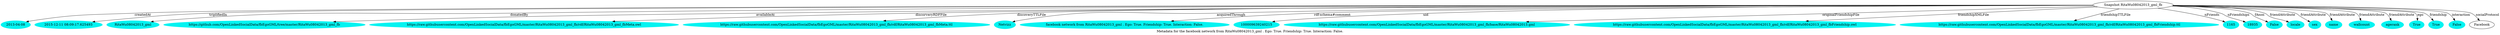 digraph  {
	graph [label="Metadata for the facebook network from RitaWu08042013_gml . Ego: True. Friendship: True. Interaction: False."];
	node [label="\N"];
	546	 [color="#02F3F1",
		label="2013-04-08",
		style=filled];
	"Snapshot RitaWu08042013_gml_fb" -> 546	 [label=createdAt];
	547	 [color="#02F3F1",
		label="2015-12-11 08:09:17.625493",
		style=filled];
	"Snapshot RitaWu08042013_gml_fb" -> 547	 [label=triplifiedIn];
	548	 [color="#02F3F1",
		label=RitaWu08042013_gml,
		style=filled];
	"Snapshot RitaWu08042013_gml_fb" -> 548	 [label=donatedBy];
	549	 [color="#02F3F1",
		label="https://github.com/OpenLinkedSocialData/fbEgoGML/tree/master/RitaWu08042013_gml_fb",
		style=filled];
	"Snapshot RitaWu08042013_gml_fb" -> 549	 [label=availableAt];
	550	 [color="#02F3F1",
		label="https://raw.githubusercontent.com/OpenLinkedSocialData/fbEgoGML/master/RitaWu08042013_gml_fb/rdf/RitaWu08042013_gml_fbMeta.owl",
		style=filled];
	"Snapshot RitaWu08042013_gml_fb" -> 550	 [label=discorveryRDFFile];
	551	 [color="#02F3F1",
		label="https://raw.githubusercontent.com/OpenLinkedSocialData/fbEgoGML/master/RitaWu08042013_gml_fb/rdf/RitaWu08042013_gml_fbMeta.ttl",
		style=filled];
	"Snapshot RitaWu08042013_gml_fb" -> 551	 [label=discoveryTTLFile];
	552	 [color="#02F3F1",
		label=Netvizz,
		style=filled];
	"Snapshot RitaWu08042013_gml_fb" -> 552	 [label=acquiredThrough];
	553	 [color="#02F3F1",
		label="facebook network from RitaWu08042013_gml . Ego: True. Friendship: True. Interaction: False.",
		style=filled];
	"Snapshot RitaWu08042013_gml_fb" -> 553	 [label="rdf-schema#comment"];
	554	 [color="#02F3F1",
		label=100009639240215,
		style=filled];
	"Snapshot RitaWu08042013_gml_fb" -> 554	 [label=uid];
	555	 [color="#02F3F1",
		label="https://raw.githubusercontent.com/OpenLinkedSocialData/fbEgoGML/master/RitaWu08042013_gml_fb/base/RitaWu08042013.gml",
		style=filled];
	"Snapshot RitaWu08042013_gml_fb" -> 555	 [label=originalFriendshipFile];
	556	 [color="#02F3F1",
		label="https://raw.githubusercontent.com/OpenLinkedSocialData/fbEgoGML/master/RitaWu08042013_gml_fb/rdf/RitaWu08042013_gml_fbFriendship.owl",
		style=filled];
	"Snapshot RitaWu08042013_gml_fb" -> 556	 [label=friendshipXMLFile];
	557	 [color="#02F3F1",
		label="https://raw.githubusercontent.com/OpenLinkedSocialData/fbEgoGML/master/RitaWu08042013_gml_fb/rdf/RitaWu08042013_gml_fbFriendship.ttl",
		style=filled];
	"Snapshot RitaWu08042013_gml_fb" -> 557	 [label=friendshipTTLFile];
	558	 [color="#02F3F1",
		label=1165,
		style=filled];
	"Snapshot RitaWu08042013_gml_fb" -> 558	 [label=nFriends];
	559	 [color="#02F3F1",
		label=18935,
		style=filled];
	"Snapshot RitaWu08042013_gml_fb" -> 559	 [label=nFriendships];
	560	 [color="#02F3F1",
		label=False,
		style=filled];
	"Snapshot RitaWu08042013_gml_fb" -> 560	 [label=fAnon];
	561	 [color="#02F3F1",
		label=locale,
		style=filled];
	"Snapshot RitaWu08042013_gml_fb" -> 561	 [label=friendAttribute];
	562	 [color="#02F3F1",
		label=sex,
		style=filled];
	"Snapshot RitaWu08042013_gml_fb" -> 562	 [label=friendAttribute];
	563	 [color="#02F3F1",
		label=name,
		style=filled];
	"Snapshot RitaWu08042013_gml_fb" -> 563	 [label=friendAttribute];
	564	 [color="#02F3F1",
		label=wallcount,
		style=filled];
	"Snapshot RitaWu08042013_gml_fb" -> 564	 [label=friendAttribute];
	565	 [color="#02F3F1",
		label=agerank,
		style=filled];
	"Snapshot RitaWu08042013_gml_fb" -> 565	 [label=friendAttribute];
	566	 [color="#02F3F1",
		label=True,
		style=filled];
	"Snapshot RitaWu08042013_gml_fb" -> 566	 [label=ego];
	567	 [color="#02F3F1",
		label=True,
		style=filled];
	"Snapshot RitaWu08042013_gml_fb" -> 567	 [label=friendship];
	568	 [color="#02F3F1",
		label=False,
		style=filled];
	"Snapshot RitaWu08042013_gml_fb" -> 568	 [label=interaction];
	"Snapshot RitaWu08042013_gml_fb" -> Facebook	 [label=socialProtocol];
}
